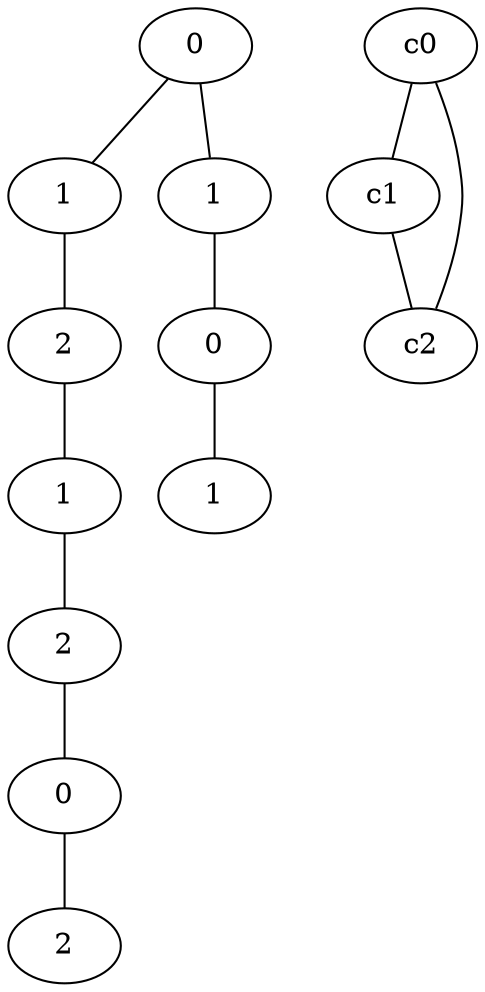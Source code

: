 graph {
a0[label=0];
a1[label=1];
a2[label=2];
a3[label=1];
a4[label=2];
a5[label=0];
a6[label=2];
a7[label=1];
a8[label=0];
a9[label=1];
a0 -- a1;
a0 -- a7;
a1 -- a2;
a2 -- a3;
a3 -- a4;
a4 -- a5;
a5 -- a6;
a7 -- a8;
a8 -- a9;
c0 -- c1;
c0 -- c2;
c1 -- c2;
}
